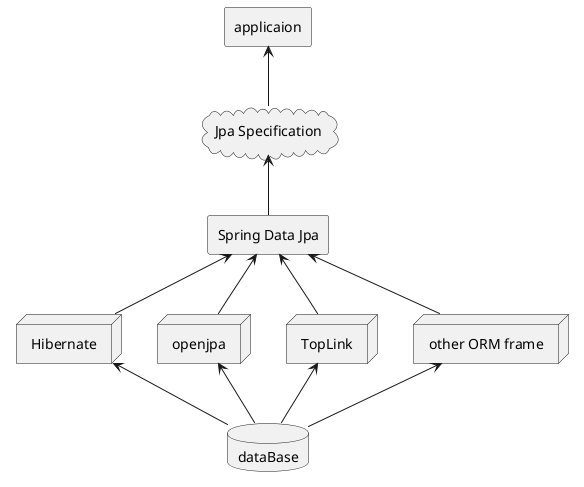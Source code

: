 @startuml
database dataBase
node Hibernate
node TopLink
node openjpa
node oOrms as "other ORM frame"
dataBase -up-> oOrms
dataBase -up-> TopLink
dataBase -up-> openjpa
dataBase -up-> Hibernate
rectangle SJpa as "Spring Data Jpa"
cloud Jpa as "Jpa Specification"
SJpa -up-> Jpa
rectangle applicaion
oOrms -up-> SJpa
TopLink -up-> SJpa
openjpa -up-> SJpa
Hibernate -up-> SJpa
Jpa -up-> applicaion
@enduml